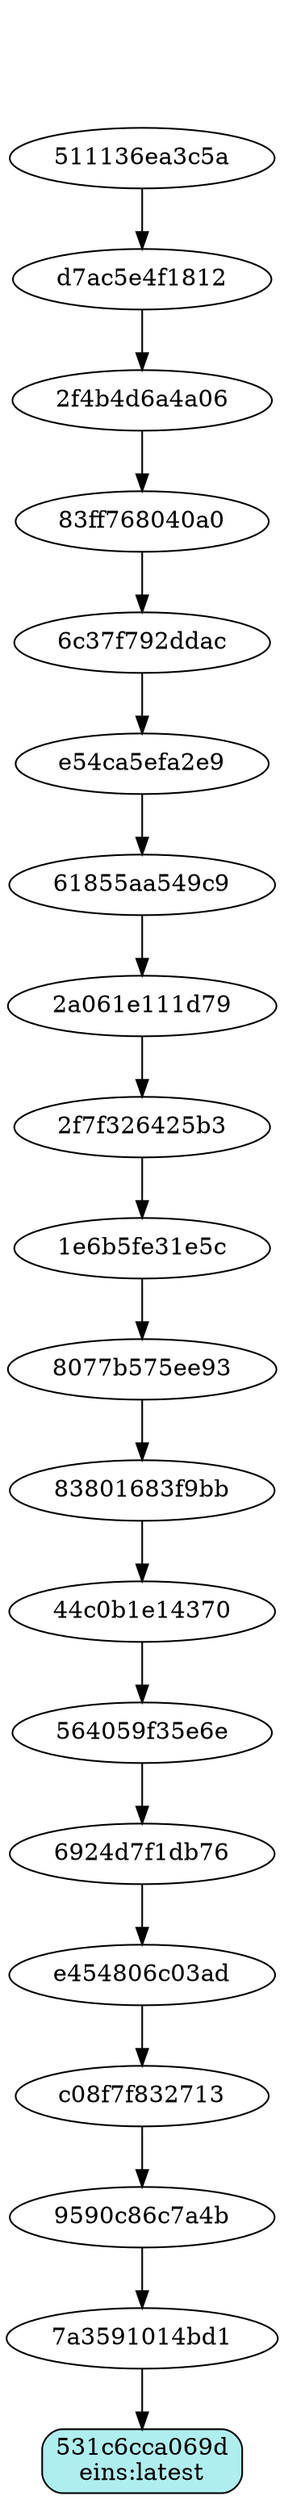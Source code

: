 digraph docker {
 base -> "511136ea3c5a" [style=invis]
 "511136ea3c5a" -> "d7ac5e4f1812"
 "d7ac5e4f1812" -> "2f4b4d6a4a06"
 "2f4b4d6a4a06" -> "83ff768040a0"
 "83ff768040a0" -> "6c37f792ddac"
 "6c37f792ddac" -> "e54ca5efa2e9"
 "e54ca5efa2e9" -> "61855aa549c9"
 "61855aa549c9" -> "2a061e111d79"
 "2a061e111d79" -> "2f7f326425b3"
 "2f7f326425b3" -> "1e6b5fe31e5c"
 "1e6b5fe31e5c" -> "8077b575ee93"
 "8077b575ee93" -> "83801683f9bb"
 "83801683f9bb" -> "44c0b1e14370"
 "44c0b1e14370" -> "564059f35e6e"
 "564059f35e6e" -> "6924d7f1db76"
 "6924d7f1db76" -> "e454806c03ad"
 "e454806c03ad" -> "c08f7f832713"
 "c08f7f832713" -> "9590c86c7a4b"
 "9590c86c7a4b" -> "7a3591014bd1"
 "7a3591014bd1" -> "531c6cca069d"
 "531c6cca069d" [label="531c6cca069d\neins:latest",shape=box,fillcolor="paleturquoise",style="filled,rounded"];
 base [style=invisible]
}
